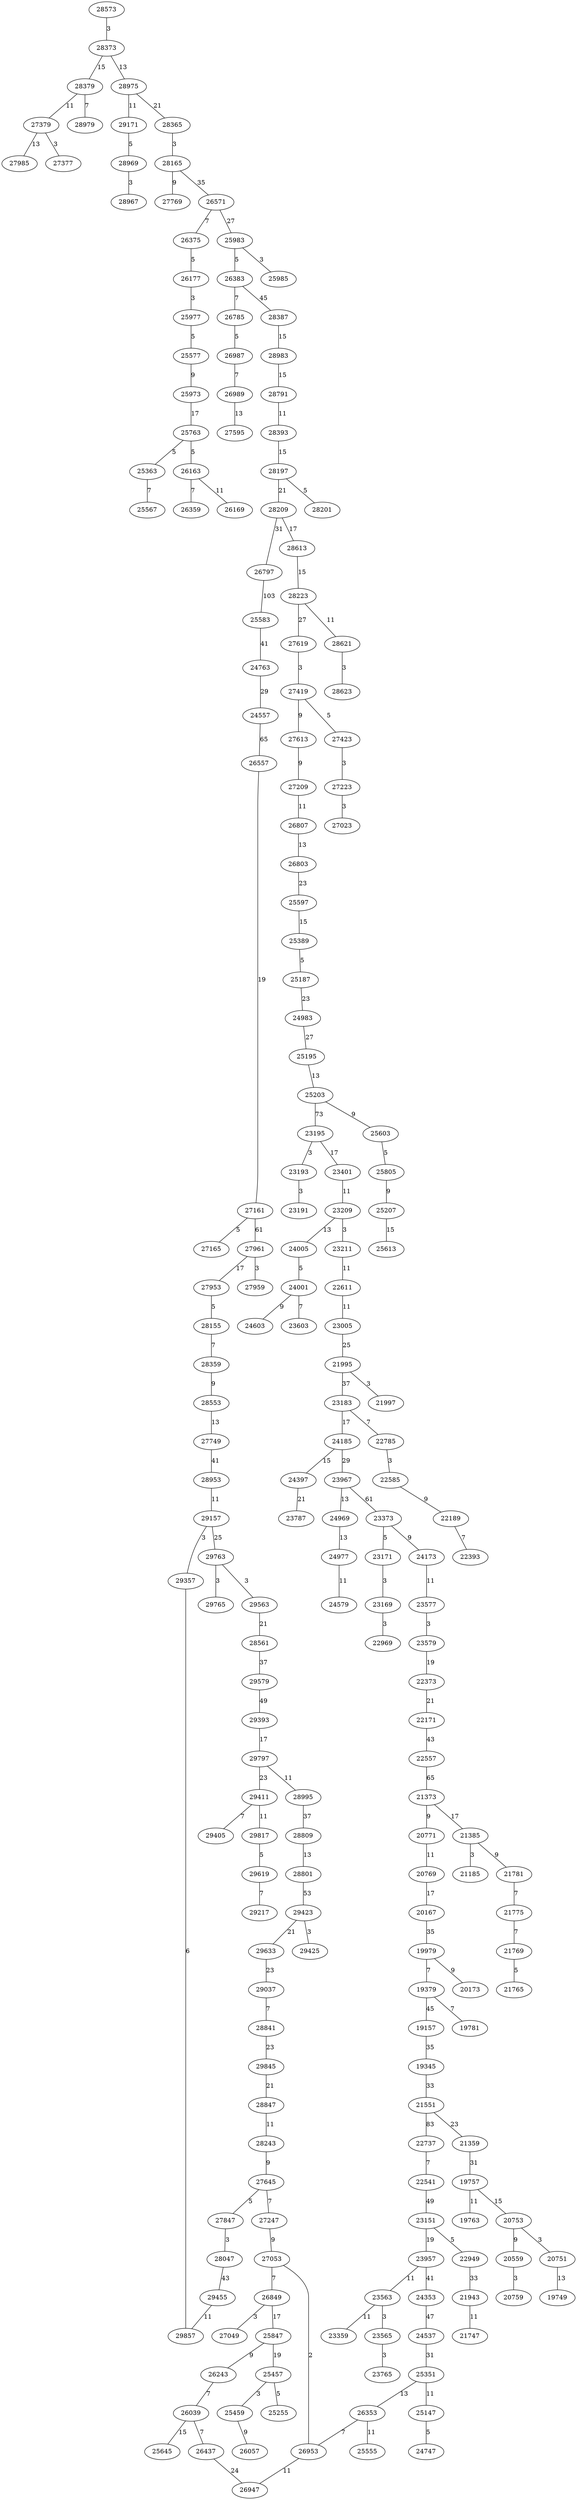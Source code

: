 graph chemin {

	28573 -- 28373 [label=3]
	28373 -- 28379 [label=15]
	28373 -- 28975 [label=13]
	28379 -- 27379 [label=11]
	28379 -- 28979 [label=7]
	27379 -- 27985 [label=13]
	27379 -- 27377 [label=3]
	28975 -- 29171 [label=11]
	28975 -- 28365 [label=21]
	29171 -- 28969 [label=5]
	28969 -- 28967 [label=3]
	28365 -- 28165 [label=3]
	28165 -- 27769 [label=9]
	28165 -- 26571 [label=35]
	26571 -- 26375 [label=7]
	26571 -- 25983 [label=27]
	26375 -- 26177 [label=5]
	26177 -- 25977 [label=3]
	25977 -- 25577 [label=5]
	25577 -- 25973 [label=9]
	25973 -- 25763 [label=17]
	25763 -- 25363 [label=5]
	25763 -- 26163 [label=5]
	25363 -- 25567 [label=7]
	26163 -- 26169 [label=11]
	26163 -- 26359 [label=7]
	25983 -- 26383 [label=5]
	25983 -- 25985 [label=3]
	26383 -- 26785 [label=7]
	26383 -- 28387 [label=45]
	26785 -- 26987 [label=5]
	26987 -- 26989 [label=7]
	26989 -- 27595 [label=13]
	28387 -- 28983 [label=15]
	28983 -- 28791 [label=15]
	28791 -- 28393 [label=11]
	28393 -- 28197 [label=15]
	28197 -- 28209 [label=21]
	28197 -- 28201 [label=5]
	28209 -- 26797 [label=31]
	28209 -- 28613 [label=17]
	26797 -- 25583 [label=103]
	25583 -- 24763 [label=41]
	24763 -- 24557 [label=29]
	24557 -- 26557 [label=65]
	26557 -- 27161 [label=19]
	27161 -- 27961 [label=61]
	27161 -- 27165 [label=5]
	27961 -- 27953 [label=17]
	27961 -- 27959 [label=3]
	27953 -- 28155 [label=5]
	28155 -- 28359 [label=7]
	28359 -- 28553 [label=9]
	28553 -- 27749 [label=13]
	27749 -- 28953 [label=41]
	28953 -- 29157 [label=11]
	29157 -- 29357 [label=3]
	29157 -- 29763 [label=25]
	29357 -- 29857 [label=6]
	29763 -- 29563 [label=3]
	29763 -- 29765 [label=3]
	29563 -- 28561 [label=21]
	28561 -- 29579 [label=37]
	29579 -- 29393 [label=49]
	29393 -- 29797 [label=17]
	29797 -- 28995 [label=11]
	29797 -- 29411 [label=23]
	28995 -- 28809 [label=37]
	28809 -- 28801 [label=13]
	28801 -- 29423 [label=53]
	29423 -- 29633 [label=21]
	29423 -- 29425 [label=3]
	29633 -- 29037 [label=23]
	29037 -- 28841 [label=7]
	28841 -- 29845 [label=23]
	29845 -- 28847 [label=21]
	28847 -- 28243 [label=11]
	28243 -- 27645 [label=9]
	27645 -- 27247 [label=7]
	27645 -- 27847 [label=5]
	27247 -- 27053 [label=9]
	27053 -- 26849 [label=7]
	27053 -- 26953 [label=2]
	26849 -- 25847 [label=17]
	26849 -- 27049 [label=3]
	25847 -- 25457 [label=19]
	25847 -- 26243 [label=9]
	25457 -- 25255 [label=5]
	25457 -- 25459 [label=3]
	25459 -- 26057 [label=9]
	26243 -- 26039 [label=7]
	26039 -- 25645 [label=15]
	26039 -- 26437 [label=7]
	26437 -- 26947 [label=24]
	27847 -- 28047 [label=3]
	28047 -- 29455 [label=43]
	29455 -- 29857 [label=11]
	29411 -- 29817 [label=11]
	29411 -- 29405 [label=7]
	29817 -- 29619 [label=5]
	29619 -- 29217 [label=7]
	28613 -- 28223 [label=15]
	28223 -- 27619 [label=27]
	28223 -- 28621 [label=11]
	27619 -- 27419 [label=3]
	27419 -- 27423 [label=5]
	27419 -- 27613 [label=9]
	27423 -- 27223 [label=3]
	27223 -- 27023 [label=3]
	27613 -- 27209 [label=9]
	27209 -- 26807 [label=11]
	26807 -- 26803 [label=13]
	26803 -- 25597 [label=23]
	25597 -- 25389 [label=15]
	25389 -- 25187 [label=5]
	25187 -- 24983 [label=23]
	24983 -- 25195 [label=27]
	25195 -- 25203 [label=13]
	25203 -- 23195 [label=73]
	25203 -- 25603 [label=9]
	23195 -- 23401 [label=17]
	23195 -- 23193 [label=3]
	23401 -- 23209 [label=11]
	23209 -- 24005 [label=13]
	23209 -- 23211 [label=3]
	24005 -- 24001 [label=5]
	24001 -- 23603 [label=7]
	24001 -- 24603 [label=9]
	23211 -- 22611 [label=11]
	22611 -- 23005 [label=11]
	23005 -- 21995 [label=25]
	21995 -- 21997 [label=3]
	21995 -- 23183 [label=37]
	23183 -- 22785 [label=7]
	23183 -- 24185 [label=17]
	22785 -- 22585 [label=3]
	22585 -- 22189 [label=9]
	22189 -- 22393 [label=7]
	24185 -- 24397 [label=15]
	24185 -- 23967 [label=29]
	24397 -- 23787 [label=21]
	23967 -- 23373 [label=61]
	23967 -- 24969 [label=13]
	23373 -- 24173 [label=9]
	23373 -- 23171 [label=5]
	24173 -- 23577 [label=11]
	23577 -- 23579 [label=3]
	23579 -- 22373 [label=19]
	22373 -- 22171 [label=21]
	22171 -- 22557 [label=43]
	22557 -- 21373 [label=65]
	21373 -- 20771 [label=9]
	21373 -- 21385 [label=17]
	20771 -- 20769 [label=11]
	20769 -- 20167 [label=17]
	20167 -- 19979 [label=35]
	19979 -- 19379 [label=7]
	19979 -- 20173 [label=9]
	19379 -- 19781 [label=7]
	19379 -- 19157 [label=45]
	19157 -- 19345 [label=35]
	19345 -- 21551 [label=33]
	21551 -- 21359 [label=23]
	21551 -- 22737 [label=83]
	21359 -- 19757 [label=31]
	19757 -- 19763 [label=11]
	19757 -- 20753 [label=15]
	20753 -- 20559 [label=9]
	20753 -- 20751 [label=3]
	20559 -- 20759 [label=3]
	20751 -- 19749 [label=13]
	22737 -- 22541 [label=7]
	22541 -- 23151 [label=49]
	23151 -- 22949 [label=5]
	23151 -- 23957 [label=19]
	22949 -- 21943 [label=33]
	21943 -- 21747 [label=11]
	23957 -- 23563 [label=11]
	23957 -- 24353 [label=41]
	23563 -- 23359 [label=11]
	23563 -- 23565 [label=3]
	23565 -- 23765 [label=3]
	24353 -- 24537 [label=47]
	24537 -- 25351 [label=31]
	25351 -- 25147 [label=11]
	25351 -- 26353 [label=13]
	25147 -- 24747 [label=5]
	26353 -- 25555 [label=11]
	26353 -- 26953 [label=7]
	26953 -- 26947 [label=11]
	21385 -- 21185 [label=3]
	21385 -- 21781 [label=9]
	21781 -- 21775 [label=7]
	21775 -- 21769 [label=7]
	21769 -- 21765 [label=5]
	23171 -- 23169 [label=3]
	23169 -- 22969 [label=3]
	24969 -- 24977 [label=13]
	24977 -- 24579 [label=11]
	23193 -- 23191 [label=3]
	25603 -- 25805 [label=5]
	25805 -- 25207 [label=9]
	25207 -- 25613 [label=15]
	28621 -- 28623 [label=3]

}
